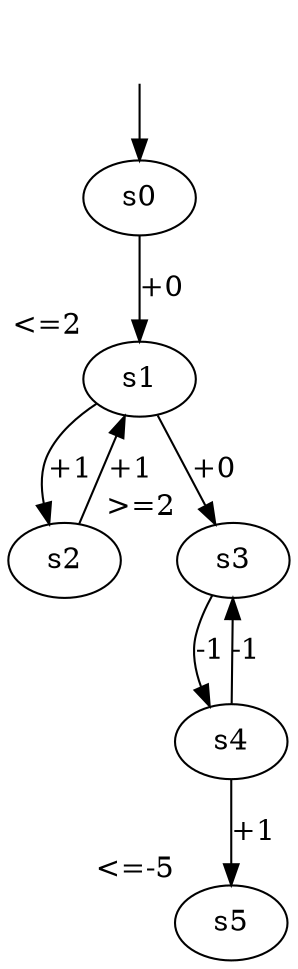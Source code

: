 digraph G {
    si[style=invis]
    s0
    s1[xlabel="<=2"]
    s2
    s3[xlabel=">=2"]
    s4
    s5[xlabel="<=-5"]
    si -> s0
    s0 -> s1[label = "+0"]
    s1 -> s2[label = "+1"]
    s2 -> s1[label = "+1"]
    s1 -> s3[label = "+0"]
    s3 -> s4[label = "-1"]
    s4 -> s3[label = "-1"]
    s4 -> s5[label = "+1"]
}